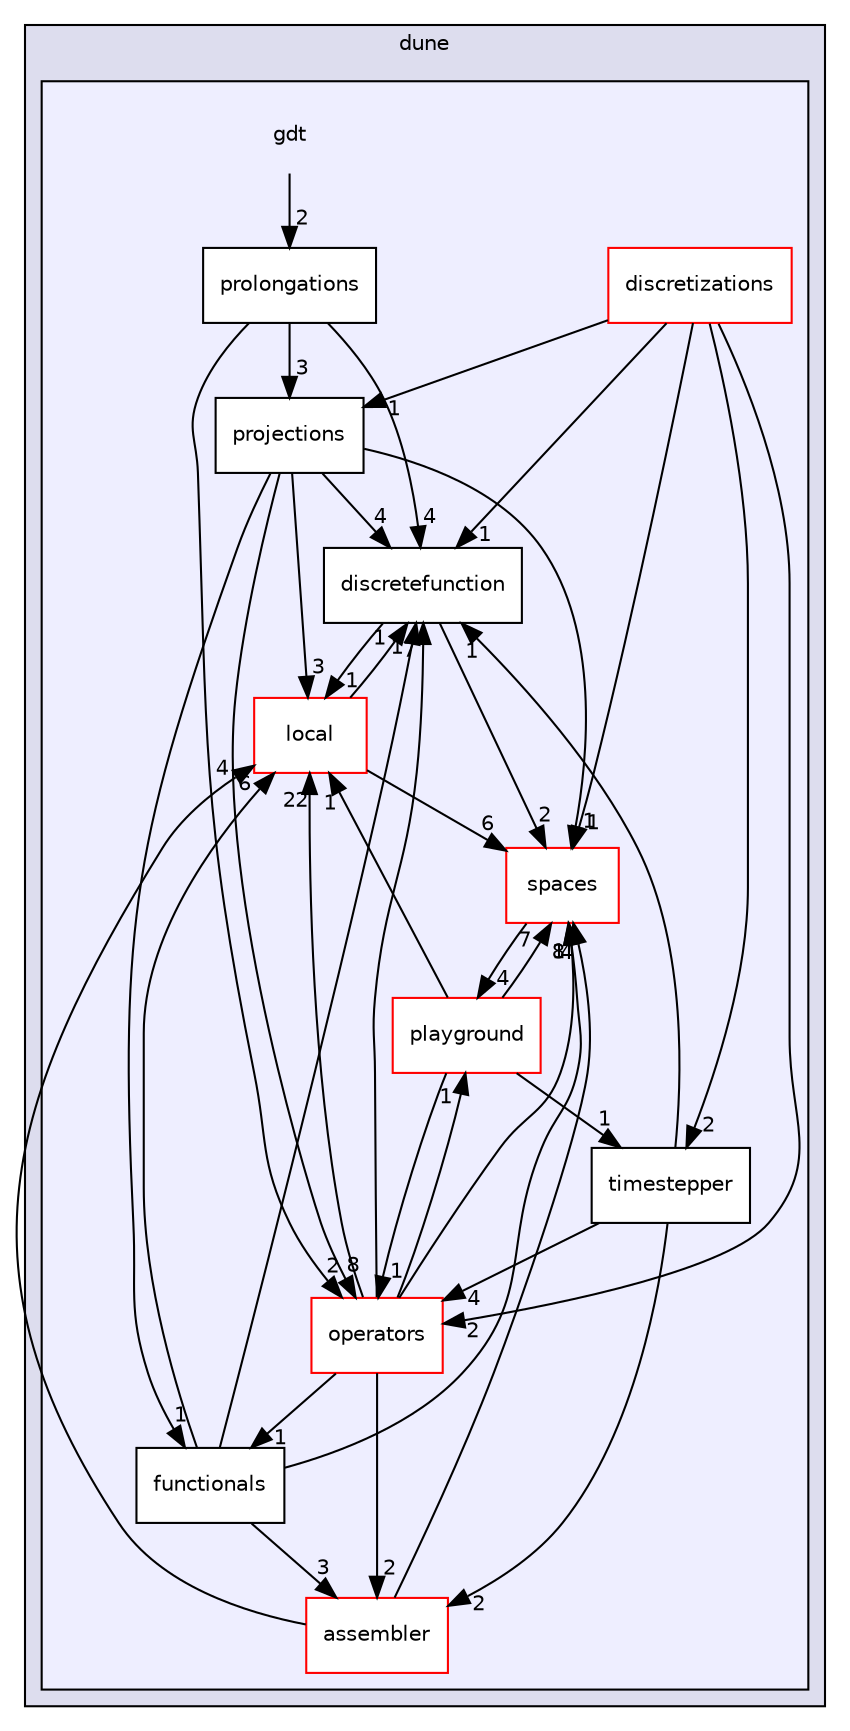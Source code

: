 digraph "gdt" {
  compound=true
  node [ fontsize="10", fontname="Helvetica"];
  edge [ labelfontsize="10", labelfontname="Helvetica"];
  subgraph clusterdir_f1b0de7d83bec9dc04998d7802345b16 {
    graph [ bgcolor="#ddddee", pencolor="black", label="dune" fontname="Helvetica", fontsize="10", URL="dir_f1b0de7d83bec9dc04998d7802345b16.html"]
  subgraph clusterdir_34906b46abd2322068aa0195bd244708 {
    graph [ bgcolor="#eeeeff", pencolor="black", label="" URL="dir_34906b46abd2322068aa0195bd244708.html"];
    dir_34906b46abd2322068aa0195bd244708 [shape=plaintext label="gdt"];
    dir_4c554f9d783d63f5e41bbf46d8f2008d [shape=box label="assembler" color="red" fillcolor="white" style="filled" URL="dir_4c554f9d783d63f5e41bbf46d8f2008d.html"];
    dir_e555b9af892587a8ff0beb600029e8f8 [shape=box label="discretefunction" color="black" fillcolor="white" style="filled" URL="dir_e555b9af892587a8ff0beb600029e8f8.html"];
    dir_41d9f5b39c5179ec920a2832d15c1859 [shape=box label="discretizations" color="red" fillcolor="white" style="filled" URL="dir_41d9f5b39c5179ec920a2832d15c1859.html"];
    dir_a1591cda0d63e65779075ba0a12732f6 [shape=box label="functionals" color="black" fillcolor="white" style="filled" URL="dir_a1591cda0d63e65779075ba0a12732f6.html"];
    dir_e5964b6fd5a6d82d96e1215fe4a1a66d [shape=box label="local" color="red" fillcolor="white" style="filled" URL="dir_e5964b6fd5a6d82d96e1215fe4a1a66d.html"];
    dir_8eae17099f455a1cfbd2c25e13098b8a [shape=box label="operators" color="red" fillcolor="white" style="filled" URL="dir_8eae17099f455a1cfbd2c25e13098b8a.html"];
    dir_1eea3f25d96e3194dad91b986d4f2dcc [shape=box label="playground" color="red" fillcolor="white" style="filled" URL="dir_1eea3f25d96e3194dad91b986d4f2dcc.html"];
    dir_422e9240d05ce838e6f6483d1fde367d [shape=box label="projections" color="black" fillcolor="white" style="filled" URL="dir_422e9240d05ce838e6f6483d1fde367d.html"];
    dir_c88e3ed311af0f375f576c52f205fc08 [shape=box label="prolongations" color="black" fillcolor="white" style="filled" URL="dir_c88e3ed311af0f375f576c52f205fc08.html"];
    dir_43d0cc378a1b7044a9ebea179385123e [shape=box label="spaces" color="red" fillcolor="white" style="filled" URL="dir_43d0cc378a1b7044a9ebea179385123e.html"];
    dir_af7047e8b8f103b627ea592a78989197 [shape=box label="timestepper" color="black" fillcolor="white" style="filled" URL="dir_af7047e8b8f103b627ea592a78989197.html"];
  }
  }
  dir_422e9240d05ce838e6f6483d1fde367d->dir_e5964b6fd5a6d82d96e1215fe4a1a66d [headlabel="3", labeldistance=1.5 headhref="dir_000026_000010.html"];
  dir_422e9240d05ce838e6f6483d1fde367d->dir_e555b9af892587a8ff0beb600029e8f8 [headlabel="4", labeldistance=1.5 headhref="dir_000026_000017.html"];
  dir_422e9240d05ce838e6f6483d1fde367d->dir_43d0cc378a1b7044a9ebea179385123e [headlabel="1", labeldistance=1.5 headhref="dir_000026_000007.html"];
  dir_422e9240d05ce838e6f6483d1fde367d->dir_8eae17099f455a1cfbd2c25e13098b8a [headlabel="8", labeldistance=1.5 headhref="dir_000026_000012.html"];
  dir_422e9240d05ce838e6f6483d1fde367d->dir_a1591cda0d63e65779075ba0a12732f6 [headlabel="1", labeldistance=1.5 headhref="dir_000026_000011.html"];
  dir_e5964b6fd5a6d82d96e1215fe4a1a66d->dir_e555b9af892587a8ff0beb600029e8f8 [headlabel="1", labeldistance=1.5 headhref="dir_000010_000017.html"];
  dir_e5964b6fd5a6d82d96e1215fe4a1a66d->dir_43d0cc378a1b7044a9ebea179385123e [headlabel="6", labeldistance=1.5 headhref="dir_000010_000007.html"];
  dir_c88e3ed311af0f375f576c52f205fc08->dir_422e9240d05ce838e6f6483d1fde367d [headlabel="3", labeldistance=1.5 headhref="dir_000031_000026.html"];
  dir_c88e3ed311af0f375f576c52f205fc08->dir_e555b9af892587a8ff0beb600029e8f8 [headlabel="4", labeldistance=1.5 headhref="dir_000031_000017.html"];
  dir_c88e3ed311af0f375f576c52f205fc08->dir_8eae17099f455a1cfbd2c25e13098b8a [headlabel="2", labeldistance=1.5 headhref="dir_000031_000012.html"];
  dir_e555b9af892587a8ff0beb600029e8f8->dir_e5964b6fd5a6d82d96e1215fe4a1a66d [headlabel="1", labeldistance=1.5 headhref="dir_000017_000010.html"];
  dir_e555b9af892587a8ff0beb600029e8f8->dir_43d0cc378a1b7044a9ebea179385123e [headlabel="2", labeldistance=1.5 headhref="dir_000017_000007.html"];
  dir_43d0cc378a1b7044a9ebea179385123e->dir_1eea3f25d96e3194dad91b986d4f2dcc [headlabel="4", labeldistance=1.5 headhref="dir_000007_000014.html"];
  dir_8eae17099f455a1cfbd2c25e13098b8a->dir_e5964b6fd5a6d82d96e1215fe4a1a66d [headlabel="22", labeldistance=1.5 headhref="dir_000012_000010.html"];
  dir_8eae17099f455a1cfbd2c25e13098b8a->dir_e555b9af892587a8ff0beb600029e8f8 [headlabel="7", labeldistance=1.5 headhref="dir_000012_000017.html"];
  dir_8eae17099f455a1cfbd2c25e13098b8a->dir_43d0cc378a1b7044a9ebea179385123e [headlabel="8", labeldistance=1.5 headhref="dir_000012_000007.html"];
  dir_8eae17099f455a1cfbd2c25e13098b8a->dir_1eea3f25d96e3194dad91b986d4f2dcc [headlabel="1", labeldistance=1.5 headhref="dir_000012_000014.html"];
  dir_8eae17099f455a1cfbd2c25e13098b8a->dir_4c554f9d783d63f5e41bbf46d8f2008d [headlabel="2", labeldistance=1.5 headhref="dir_000012_000005.html"];
  dir_8eae17099f455a1cfbd2c25e13098b8a->dir_a1591cda0d63e65779075ba0a12732f6 [headlabel="1", labeldistance=1.5 headhref="dir_000012_000011.html"];
  dir_1eea3f25d96e3194dad91b986d4f2dcc->dir_e5964b6fd5a6d82d96e1215fe4a1a66d [headlabel="1", labeldistance=1.5 headhref="dir_000014_000010.html"];
  dir_1eea3f25d96e3194dad91b986d4f2dcc->dir_43d0cc378a1b7044a9ebea179385123e [headlabel="7", labeldistance=1.5 headhref="dir_000014_000007.html"];
  dir_1eea3f25d96e3194dad91b986d4f2dcc->dir_8eae17099f455a1cfbd2c25e13098b8a [headlabel="1", labeldistance=1.5 headhref="dir_000014_000012.html"];
  dir_1eea3f25d96e3194dad91b986d4f2dcc->dir_af7047e8b8f103b627ea592a78989197 [headlabel="1", labeldistance=1.5 headhref="dir_000014_000004.html"];
  dir_4c554f9d783d63f5e41bbf46d8f2008d->dir_e5964b6fd5a6d82d96e1215fe4a1a66d [headlabel="4", labeldistance=1.5 headhref="dir_000005_000010.html"];
  dir_4c554f9d783d63f5e41bbf46d8f2008d->dir_43d0cc378a1b7044a9ebea179385123e [headlabel="4", labeldistance=1.5 headhref="dir_000005_000007.html"];
  dir_34906b46abd2322068aa0195bd244708->dir_c88e3ed311af0f375f576c52f205fc08 [headlabel="2", labeldistance=1.5 headhref="dir_000003_000031.html"];
  dir_a1591cda0d63e65779075ba0a12732f6->dir_e5964b6fd5a6d82d96e1215fe4a1a66d [headlabel="6", labeldistance=1.5 headhref="dir_000011_000010.html"];
  dir_a1591cda0d63e65779075ba0a12732f6->dir_e555b9af892587a8ff0beb600029e8f8 [headlabel="1", labeldistance=1.5 headhref="dir_000011_000017.html"];
  dir_a1591cda0d63e65779075ba0a12732f6->dir_43d0cc378a1b7044a9ebea179385123e [headlabel="1", labeldistance=1.5 headhref="dir_000011_000007.html"];
  dir_a1591cda0d63e65779075ba0a12732f6->dir_4c554f9d783d63f5e41bbf46d8f2008d [headlabel="3", labeldistance=1.5 headhref="dir_000011_000005.html"];
  dir_af7047e8b8f103b627ea592a78989197->dir_e555b9af892587a8ff0beb600029e8f8 [headlabel="1", labeldistance=1.5 headhref="dir_000004_000017.html"];
  dir_af7047e8b8f103b627ea592a78989197->dir_8eae17099f455a1cfbd2c25e13098b8a [headlabel="4", labeldistance=1.5 headhref="dir_000004_000012.html"];
  dir_af7047e8b8f103b627ea592a78989197->dir_4c554f9d783d63f5e41bbf46d8f2008d [headlabel="2", labeldistance=1.5 headhref="dir_000004_000005.html"];
  dir_41d9f5b39c5179ec920a2832d15c1859->dir_422e9240d05ce838e6f6483d1fde367d [headlabel="1", labeldistance=1.5 headhref="dir_000018_000026.html"];
  dir_41d9f5b39c5179ec920a2832d15c1859->dir_e555b9af892587a8ff0beb600029e8f8 [headlabel="1", labeldistance=1.5 headhref="dir_000018_000017.html"];
  dir_41d9f5b39c5179ec920a2832d15c1859->dir_43d0cc378a1b7044a9ebea179385123e [headlabel="1", labeldistance=1.5 headhref="dir_000018_000007.html"];
  dir_41d9f5b39c5179ec920a2832d15c1859->dir_8eae17099f455a1cfbd2c25e13098b8a [headlabel="2", labeldistance=1.5 headhref="dir_000018_000012.html"];
  dir_41d9f5b39c5179ec920a2832d15c1859->dir_af7047e8b8f103b627ea592a78989197 [headlabel="2", labeldistance=1.5 headhref="dir_000018_000004.html"];
}
